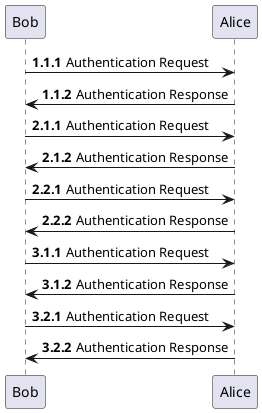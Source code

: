 @startuml
autonumber 1.1.1
Bob -> Alice : Authentication Request
Bob <- Alice : Authentication Response

autonumber inc A
Bob -> Alice : Authentication Request
Bob <- Alice : Authentication Response

autonumber inc B
Bob -> Alice : Authentication Request
Bob <- Alice : Authentication Response

autonumber inc A
Bob -> Alice : Authentication Request
Bob <- Alice : Authentication Response

autonumber inc B
Bob -> Alice : Authentication Request
Bob <- Alice : Authentication Response
@enduml